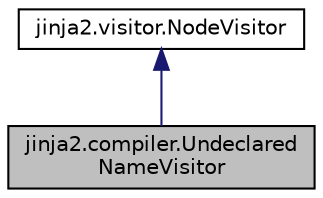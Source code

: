 digraph "jinja2.compiler.UndeclaredNameVisitor"
{
 // LATEX_PDF_SIZE
  edge [fontname="Helvetica",fontsize="10",labelfontname="Helvetica",labelfontsize="10"];
  node [fontname="Helvetica",fontsize="10",shape=record];
  Node1 [label="jinja2.compiler.Undeclared\lNameVisitor",height=0.2,width=0.4,color="black", fillcolor="grey75", style="filled", fontcolor="black",tooltip=" "];
  Node2 -> Node1 [dir="back",color="midnightblue",fontsize="10",style="solid",fontname="Helvetica"];
  Node2 [label="jinja2.visitor.NodeVisitor",height=0.2,width=0.4,color="black", fillcolor="white", style="filled",URL="$classjinja2_1_1visitor_1_1NodeVisitor.html",tooltip=" "];
}
